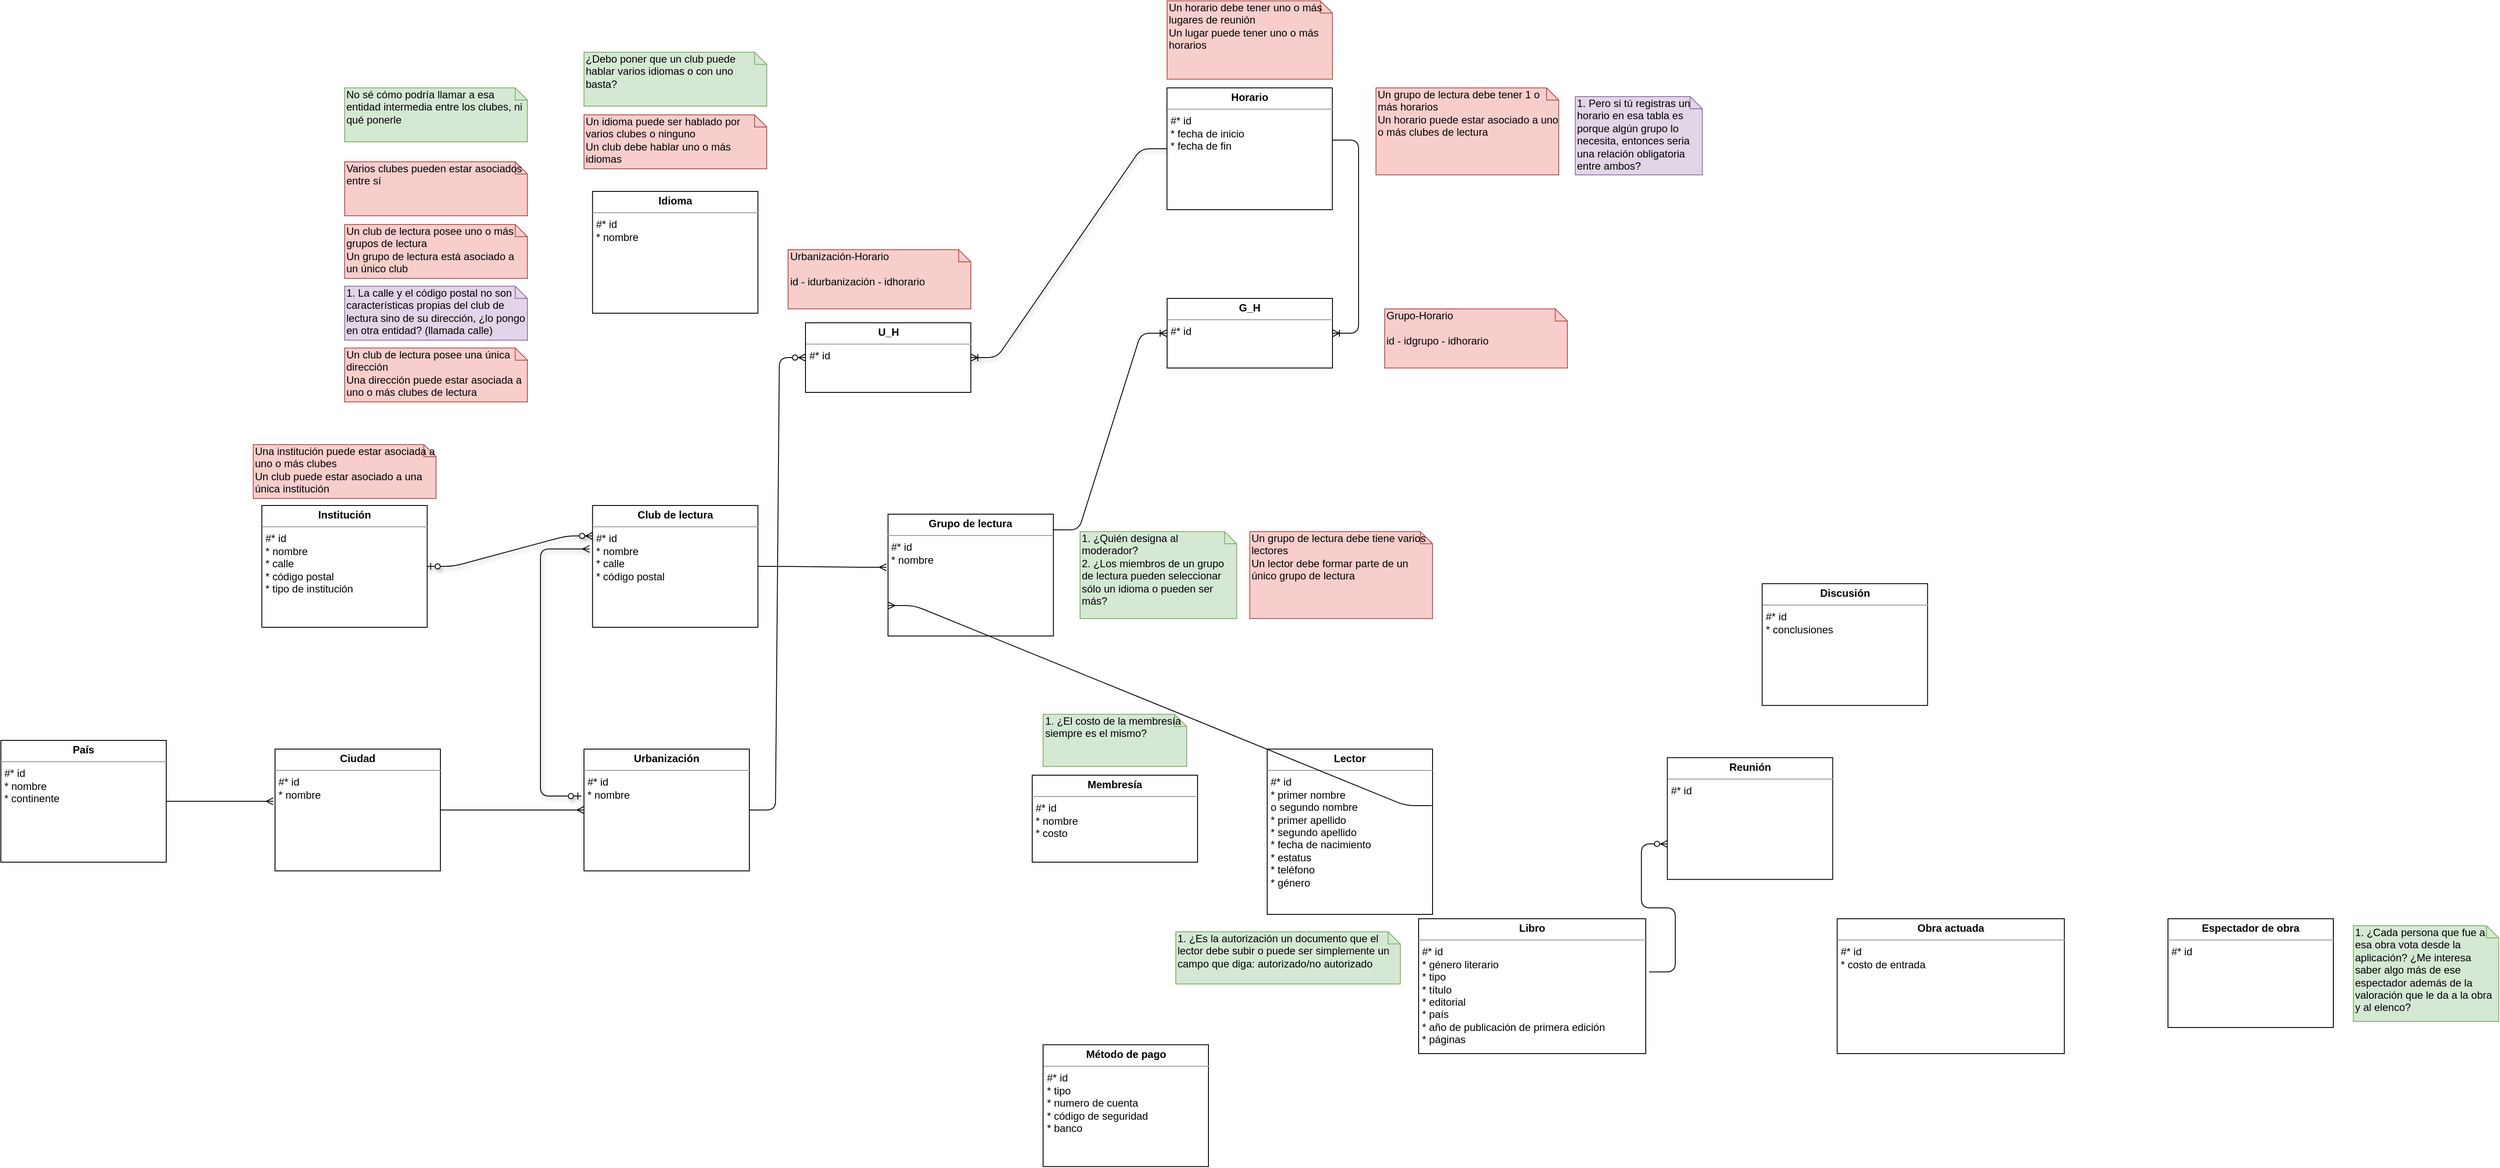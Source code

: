 <mxfile version="12.0.2" type="github" pages="1"><diagram name="Page-1" id="c4acf3e9-155e-7222-9cf6-157b1a14988f"><mxGraphModel dx="1678" dy="1585" grid="1" gridSize="10" guides="1" tooltips="1" connect="1" arrows="1" fold="1" page="1" pageScale="1" pageWidth="850" pageHeight="1100" background="#ffffff" math="0" shadow="0"><root><mxCell id="0"/><mxCell id="1" parent="0"/><mxCell id="5d2195bd80daf111-40" style="edgeStyle=orthogonalEdgeStyle;rounded=0;html=1;dashed=1;labelBackgroundColor=none;startFill=0;endArrow=open;endFill=0;endSize=10;fontFamily=Verdana;fontSize=10;" parent="1" edge="1"><mxGeometry relative="1" as="geometry"><Array as="points"/><mxPoint x="730" y="814" as="sourcePoint"/></mxGeometry></mxCell><mxCell id="5d2195bd80daf111-18" value="&lt;p style=&quot;margin: 0px ; margin-top: 4px ; text-align: center&quot;&gt;&lt;b&gt;Club de lectura&lt;/b&gt;&lt;/p&gt;&lt;hr size=&quot;1&quot;&gt;&lt;p style=&quot;margin: 0px ; margin-left: 4px&quot;&gt;#* id&lt;/p&gt;&lt;p style=&quot;margin: 0px ; margin-left: 4px&quot;&gt;* nombre&lt;/p&gt;&lt;p style=&quot;margin: 0px ; margin-left: 4px&quot;&gt;* calle&lt;/p&gt;&lt;p style=&quot;margin: 0px ; margin-left: 4px&quot;&gt;* código postal&lt;/p&gt;" style="verticalAlign=top;align=left;overflow=fill;fontSize=12;fontFamily=Helvetica;html=1;rounded=0;shadow=0;comic=0;labelBackgroundColor=none;strokeColor=#000000;strokeWidth=1;fillColor=#ffffff;" parent="1" vertex="1"><mxGeometry x="329.833" y="150" width="190" height="140" as="geometry"/></mxCell><mxCell id="GaoOM53GPJayDlljzNZ7-2" value="&lt;p style=&quot;margin: 0px ; margin-top: 4px ; text-align: center&quot;&gt;&lt;b&gt;Libro&lt;/b&gt;&lt;/p&gt;&lt;hr size=&quot;1&quot;&gt;&lt;p style=&quot;margin: 0px ; margin-left: 4px&quot;&gt;#* id&lt;/p&gt;&lt;p style=&quot;margin: 0px ; margin-left: 4px&quot;&gt;* género literario&lt;/p&gt;&lt;p style=&quot;margin: 0px ; margin-left: 4px&quot;&gt;* tipo&lt;/p&gt;&lt;p style=&quot;margin: 0px ; margin-left: 4px&quot;&gt;* título&lt;/p&gt;&lt;p style=&quot;margin: 0px ; margin-left: 4px&quot;&gt;* editorial&lt;/p&gt;&lt;p style=&quot;margin: 0px ; margin-left: 4px&quot;&gt;* país&lt;/p&gt;&lt;p style=&quot;margin: 0px ; margin-left: 4px&quot;&gt;* año de publicación de primera edición&lt;/p&gt;&lt;p style=&quot;margin: 0px ; margin-left: 4px&quot;&gt;* páginas&lt;/p&gt;&lt;p style=&quot;margin: 0px ; margin-left: 4px&quot;&gt;&lt;br&gt;&lt;/p&gt;" style="verticalAlign=top;align=left;overflow=fill;fontSize=12;fontFamily=Helvetica;html=1;rounded=0;shadow=0;comic=0;labelBackgroundColor=none;strokeColor=#000000;strokeWidth=1;fillColor=#ffffff;" parent="1" vertex="1"><mxGeometry x="1279" y="625" width="261" height="155" as="geometry"/></mxCell><mxCell id="GaoOM53GPJayDlljzNZ7-3" value="&lt;p style=&quot;margin: 0px ; margin-top: 4px ; text-align: center&quot;&gt;&lt;b&gt;Reunión&lt;/b&gt;&lt;/p&gt;&lt;hr size=&quot;1&quot;&gt;&lt;p style=&quot;margin: 0px ; margin-left: 4px&quot;&gt;#* id&lt;/p&gt;&lt;p style=&quot;margin: 0px ; margin-left: 4px&quot;&gt;&lt;br&gt;&lt;/p&gt;" style="verticalAlign=top;align=left;overflow=fill;fontSize=12;fontFamily=Helvetica;html=1;rounded=0;shadow=0;comic=0;labelBackgroundColor=none;strokeColor=#000000;strokeWidth=1;fillColor=#ffffff;" parent="1" vertex="1"><mxGeometry x="1564.759" y="439.833" width="190" height="140" as="geometry"/></mxCell><mxCell id="GaoOM53GPJayDlljzNZ7-4" value="&lt;p style=&quot;margin: 0px ; margin-top: 4px ; text-align: center&quot;&gt;&lt;b&gt;Lector&lt;/b&gt;&lt;/p&gt;&lt;hr size=&quot;1&quot;&gt;&lt;p style=&quot;margin: 0px ; margin-left: 4px&quot;&gt;#* id&lt;/p&gt;&lt;p style=&quot;margin: 0px ; margin-left: 4px&quot;&gt;* primer nombre&lt;/p&gt;&lt;p style=&quot;margin: 0px ; margin-left: 4px&quot;&gt;o segundo nombre&lt;/p&gt;&lt;p style=&quot;margin: 0px ; margin-left: 4px&quot;&gt;* primer apellido&lt;/p&gt;&lt;p style=&quot;margin: 0px ; margin-left: 4px&quot;&gt;* segundo apellido&lt;/p&gt;&lt;p style=&quot;margin: 0px ; margin-left: 4px&quot;&gt;* fecha de nacimiento&lt;/p&gt;&lt;p style=&quot;margin: 0px ; margin-left: 4px&quot;&gt;* estatus&lt;/p&gt;&lt;p style=&quot;margin: 0px ; margin-left: 4px&quot;&gt;* teléfono&lt;/p&gt;&lt;p style=&quot;margin: 0px ; margin-left: 4px&quot;&gt;* género&lt;/p&gt;" style="verticalAlign=top;align=left;overflow=fill;fontSize=12;fontFamily=Helvetica;html=1;rounded=0;shadow=0;comic=0;labelBackgroundColor=none;strokeColor=#000000;strokeWidth=1;fillColor=#ffffff;" parent="1" vertex="1"><mxGeometry x="1105" y="430" width="190" height="190" as="geometry"/></mxCell><mxCell id="GaoOM53GPJayDlljzNZ7-5" value="&lt;p style=&quot;margin: 0px ; margin-top: 4px ; text-align: center&quot;&gt;&lt;b&gt;País&lt;/b&gt;&lt;/p&gt;&lt;hr size=&quot;1&quot;&gt;&lt;p style=&quot;margin: 0px ; margin-left: 4px&quot;&gt;#* id&lt;/p&gt;&lt;p style=&quot;margin: 0px ; margin-left: 4px&quot;&gt;* nombre&lt;/p&gt;&lt;p style=&quot;margin: 0px ; margin-left: 4px&quot;&gt;* continente&lt;/p&gt;&lt;p style=&quot;margin: 0px ; margin-left: 4px&quot;&gt;&lt;br&gt;&lt;/p&gt;" style="verticalAlign=top;align=left;overflow=fill;fontSize=12;fontFamily=Helvetica;html=1;rounded=0;shadow=0;comic=0;labelBackgroundColor=none;strokeColor=#000000;strokeWidth=1;fillColor=#ffffff;" parent="1" vertex="1"><mxGeometry x="-350" y="420" width="190" height="140" as="geometry"/></mxCell><mxCell id="GaoOM53GPJayDlljzNZ7-6" value="&lt;p style=&quot;margin: 0px ; margin-top: 4px ; text-align: center&quot;&gt;&lt;b&gt;Ciudad&lt;/b&gt;&lt;/p&gt;&lt;hr size=&quot;1&quot;&gt;&lt;p style=&quot;margin: 0px ; margin-left: 4px&quot;&gt;#* id&lt;/p&gt;&lt;p style=&quot;margin: 0px ; margin-left: 4px&quot;&gt;* nombre&lt;/p&gt;&lt;p style=&quot;margin: 0px ; margin-left: 4px&quot;&gt;&lt;br&gt;&lt;/p&gt;" style="verticalAlign=top;align=left;overflow=fill;fontSize=12;fontFamily=Helvetica;html=1;rounded=0;shadow=0;comic=0;labelBackgroundColor=none;strokeColor=#000000;strokeWidth=1;fillColor=#ffffff;" parent="1" vertex="1"><mxGeometry x="-35" y="430" width="190" height="140" as="geometry"/></mxCell><mxCell id="GaoOM53GPJayDlljzNZ7-7" value="&lt;p style=&quot;margin: 0px ; margin-top: 4px ; text-align: center&quot;&gt;&lt;b&gt;Urbanización&lt;/b&gt;&lt;/p&gt;&lt;hr size=&quot;1&quot;&gt;&lt;p style=&quot;margin: 0px ; margin-left: 4px&quot;&gt;#* id&lt;/p&gt;&lt;p style=&quot;margin: 0px ; margin-left: 4px&quot;&gt;* nombre&lt;/p&gt;&lt;p style=&quot;margin: 0px ; margin-left: 4px&quot;&gt;&lt;br&gt;&lt;/p&gt;" style="verticalAlign=top;align=left;overflow=fill;fontSize=12;fontFamily=Helvetica;html=1;rounded=0;shadow=0;comic=0;labelBackgroundColor=none;strokeColor=#000000;strokeWidth=1;fillColor=#ffffff;" parent="1" vertex="1"><mxGeometry x="320" y="430" width="190" height="140" as="geometry"/></mxCell><mxCell id="GaoOM53GPJayDlljzNZ7-8" value="&lt;p style=&quot;margin: 0px ; margin-top: 4px ; text-align: center&quot;&gt;&lt;b&gt;Grupo de lectura&lt;/b&gt;&lt;/p&gt;&lt;hr size=&quot;1&quot;&gt;&lt;p style=&quot;margin: 0px ; margin-left: 4px&quot;&gt;#* id&lt;/p&gt;&lt;p style=&quot;margin: 0px ; margin-left: 4px&quot;&gt;* nombre&lt;/p&gt;" style="verticalAlign=top;align=left;overflow=fill;fontSize=12;fontFamily=Helvetica;html=1;rounded=0;shadow=0;comic=0;labelBackgroundColor=none;strokeColor=#000000;strokeWidth=1;fillColor=#ffffff;" parent="1" vertex="1"><mxGeometry x="669.333" y="160" width="190" height="140" as="geometry"/></mxCell><mxCell id="GaoOM53GPJayDlljzNZ7-11" value="&lt;p style=&quot;margin: 0px ; margin-top: 4px ; text-align: center&quot;&gt;&lt;b&gt;Horario&lt;/b&gt;&lt;/p&gt;&lt;hr size=&quot;1&quot;&gt;&lt;p style=&quot;margin: 0px ; margin-left: 4px&quot;&gt;#* id&lt;/p&gt;&lt;p style=&quot;margin: 0px ; margin-left: 4px&quot;&gt;* fecha de inicio&lt;/p&gt;&lt;p style=&quot;margin: 0px ; margin-left: 4px&quot;&gt;* fecha de fin&lt;/p&gt;" style="verticalAlign=top;align=left;overflow=fill;fontSize=12;fontFamily=Helvetica;html=1;rounded=0;shadow=0;comic=0;labelBackgroundColor=none;strokeColor=#000000;strokeWidth=1;fillColor=#ffffff;" parent="1" vertex="1"><mxGeometry x="989.833" y="-330" width="190" height="140" as="geometry"/></mxCell><mxCell id="GaoOM53GPJayDlljzNZ7-12" value="&lt;p style=&quot;margin: 0px ; margin-top: 4px ; text-align: center&quot;&gt;&lt;b&gt;Institución&lt;/b&gt;&lt;/p&gt;&lt;hr size=&quot;1&quot;&gt;&lt;p style=&quot;margin: 0px ; margin-left: 4px&quot;&gt;#* id&lt;/p&gt;&lt;p style=&quot;margin: 0px ; margin-left: 4px&quot;&gt;* nombre&lt;/p&gt;&lt;p style=&quot;margin: 0px ; margin-left: 4px&quot;&gt;* calle&lt;/p&gt;&lt;p style=&quot;margin: 0px ; margin-left: 4px&quot;&gt;* código postal&lt;/p&gt;&lt;p style=&quot;margin: 0px ; margin-left: 4px&quot;&gt;* tipo de institución&lt;/p&gt;" style="verticalAlign=top;align=left;overflow=fill;fontSize=12;fontFamily=Helvetica;html=1;rounded=0;shadow=0;comic=0;labelBackgroundColor=none;strokeColor=#000000;strokeWidth=1;fillColor=#ffffff;" parent="1" vertex="1"><mxGeometry x="-50.167" y="150" width="190" height="140" as="geometry"/></mxCell><mxCell id="GaoOM53GPJayDlljzNZ7-13" value="1. ¿Es la autorización un documento que el lector debe subir o puede ser simplemente un campo que diga: autorizado/no autorizado&lt;br&gt;" style="shape=note;whiteSpace=wrap;html=1;size=14;verticalAlign=top;align=left;spacingTop=-6;fillColor=#d5e8d4;strokeColor=#82b366;" parent="1" vertex="1"><mxGeometry x="1000" y="640" width="258" height="60" as="geometry"/></mxCell><mxCell id="GaoOM53GPJayDlljzNZ7-14" value="&lt;p style=&quot;margin: 0px ; margin-top: 4px ; text-align: center&quot;&gt;&lt;b&gt;Método de pago&lt;/b&gt;&lt;/p&gt;&lt;hr size=&quot;1&quot;&gt;&lt;p style=&quot;margin: 0px ; margin-left: 4px&quot;&gt;#* id&lt;/p&gt;&lt;p style=&quot;margin: 0px ; margin-left: 4px&quot;&gt;* tipo&lt;/p&gt;&lt;p style=&quot;margin: 0px ; margin-left: 4px&quot;&gt;* numero de cuenta&lt;/p&gt;&lt;p style=&quot;margin: 0px ; margin-left: 4px&quot;&gt;* código de seguridad&lt;/p&gt;&lt;p style=&quot;margin: 0px ; margin-left: 4px&quot;&gt;* banco&lt;/p&gt;&lt;p style=&quot;margin: 0px ; margin-left: 4px&quot;&gt;&lt;br&gt;&lt;/p&gt;" style="verticalAlign=top;align=left;overflow=fill;fontSize=12;fontFamily=Helvetica;html=1;rounded=0;shadow=0;comic=0;labelBackgroundColor=none;strokeColor=#000000;strokeWidth=1;fillColor=#ffffff;" parent="1" vertex="1"><mxGeometry x="847.5" y="769.833" width="190" height="140" as="geometry"/></mxCell><mxCell id="GaoOM53GPJayDlljzNZ7-15" value="1. ¿Quién designa al moderador?&lt;br&gt;2. ¿Los miembros de un grupo de lectura pueden seleccionar sólo un idioma o pueden ser más?" style="shape=note;whiteSpace=wrap;html=1;size=14;verticalAlign=top;align=left;spacingTop=-6;fillColor=#d5e8d4;strokeColor=#82b366;" parent="1" vertex="1"><mxGeometry x="890" y="180" width="180" height="100" as="geometry"/></mxCell><mxCell id="GaoOM53GPJayDlljzNZ7-16" value="&lt;p style=&quot;margin: 0px ; margin-top: 4px ; text-align: center&quot;&gt;&lt;b&gt;Discusión&lt;/b&gt;&lt;/p&gt;&lt;hr size=&quot;1&quot;&gt;&lt;p style=&quot;margin: 0px ; margin-left: 4px&quot;&gt;#* id&lt;/p&gt;&lt;p style=&quot;margin: 0px ; margin-left: 4px&quot;&gt;* conclusiones&lt;/p&gt;" style="verticalAlign=top;align=left;overflow=fill;fontSize=12;fontFamily=Helvetica;html=1;rounded=0;shadow=0;comic=0;labelBackgroundColor=none;strokeColor=#000000;strokeWidth=1;fillColor=#ffffff;" parent="1" vertex="1"><mxGeometry x="1673.759" y="239.833" width="190" height="140" as="geometry"/></mxCell><mxCell id="GaoOM53GPJayDlljzNZ7-19" value="&lt;p style=&quot;margin: 0px ; margin-top: 4px ; text-align: center&quot;&gt;&lt;b&gt;Obra actuada&lt;/b&gt;&lt;/p&gt;&lt;hr size=&quot;1&quot;&gt;&lt;p style=&quot;margin: 0px ; margin-left: 4px&quot;&gt;#* id&lt;/p&gt;&lt;p style=&quot;margin: 0px ; margin-left: 4px&quot;&gt;* costo de entrada&lt;/p&gt;&lt;p style=&quot;margin: 0px ; margin-left: 4px&quot;&gt;&lt;br&gt;&lt;/p&gt;&lt;p style=&quot;margin: 0px ; margin-left: 4px&quot;&gt;&lt;br&gt;&lt;/p&gt;" style="verticalAlign=top;align=left;overflow=fill;fontSize=12;fontFamily=Helvetica;html=1;rounded=0;shadow=0;comic=0;labelBackgroundColor=none;strokeColor=#000000;strokeWidth=1;fillColor=#ffffff;" parent="1" vertex="1"><mxGeometry x="1759.907" y="625" width="261" height="155" as="geometry"/></mxCell><mxCell id="GaoOM53GPJayDlljzNZ7-25" value="&lt;p style=&quot;margin: 0px ; margin-top: 4px ; text-align: center&quot;&gt;&lt;b&gt;Espectador de obra&lt;/b&gt;&lt;/p&gt;&lt;hr size=&quot;1&quot;&gt;&lt;p style=&quot;margin: 0px ; margin-left: 4px&quot;&gt;#* id&lt;/p&gt;&lt;p style=&quot;margin: 0px ; margin-left: 4px&quot;&gt;&lt;br&gt;&lt;/p&gt;&lt;p style=&quot;margin: 0px ; margin-left: 4px&quot;&gt;&lt;br&gt;&lt;/p&gt;" style="verticalAlign=top;align=left;overflow=fill;fontSize=12;fontFamily=Helvetica;html=1;rounded=0;shadow=0;comic=0;labelBackgroundColor=none;strokeColor=#000000;strokeWidth=1;fillColor=#ffffff;" parent="1" vertex="1"><mxGeometry x="2140" y="625" width="190" height="125" as="geometry"/></mxCell><mxCell id="GaoOM53GPJayDlljzNZ7-26" value="1. ¿Cada persona que fue a esa obra vota desde la aplicación? ¿Me interesa saber algo más de ese espectador además de la valoración que le da a la obra y al elenco?" style="shape=note;whiteSpace=wrap;html=1;size=14;verticalAlign=top;align=left;spacingTop=-6;fillColor=#d5e8d4;strokeColor=#82b366;" parent="1" vertex="1"><mxGeometry x="2353" y="633" width="167" height="110" as="geometry"/></mxCell><mxCell id="NYm5OFHA9MfReBV2QzDi-1" value="Un club de lectura posee una única dirección&lt;br&gt;Una dirección puede estar asociada a uno o más clubes de lectura" style="shape=note;whiteSpace=wrap;html=1;size=14;verticalAlign=top;align=left;spacingTop=-6;fillColor=#f8cecc;strokeColor=#b85450;" vertex="1" parent="1"><mxGeometry x="45" y="-31" width="210" height="62" as="geometry"/></mxCell><mxCell id="NYm5OFHA9MfReBV2QzDi-2" value="1. La calle y el código postal no son características propias del club de lectura sino de su dirección, ¿lo pongo en otra entidad? (llamada calle)" style="shape=note;whiteSpace=wrap;html=1;size=14;verticalAlign=top;align=left;spacingTop=-6;fillColor=#e1d5e7;strokeColor=#9673a6;" vertex="1" parent="1"><mxGeometry x="45" y="-102" width="210" height="62" as="geometry"/></mxCell><mxCell id="NYm5OFHA9MfReBV2QzDi-10" value="" style="fontSize=12;html=1;endArrow=ERmany;startArrow=ERzeroToOne;entryX=-0.018;entryY=0.357;entryDx=0;entryDy=0;entryPerimeter=0;exitX=-0.016;exitY=0.386;exitDx=0;exitDy=0;exitPerimeter=0;shadow=1;edgeStyle=elbowEdgeStyle;endFill=0;" edge="1" parent="1" source="GaoOM53GPJayDlljzNZ7-7" target="5d2195bd80daf111-18"><mxGeometry width="100" height="100" relative="1" as="geometry"><mxPoint x="220" y="420" as="sourcePoint"/><mxPoint x="659.5" y="130" as="targetPoint"/><Array as="points"><mxPoint x="270" y="310"/><mxPoint x="326" y="380"/><mxPoint x="300" y="310"/></Array></mxGeometry></mxCell><mxCell id="NYm5OFHA9MfReBV2QzDi-11" value="" style="edgeStyle=entityRelationEdgeStyle;fontSize=12;html=1;endArrow=ERmany;entryX=0;entryY=0.5;entryDx=0;entryDy=0;exitX=1;exitY=0.5;exitDx=0;exitDy=0;endFill=0;" edge="1" parent="1" source="GaoOM53GPJayDlljzNZ7-6" target="GaoOM53GPJayDlljzNZ7-7"><mxGeometry width="100" height="100" relative="1" as="geometry"><mxPoint x="561" y="533" as="sourcePoint"/><mxPoint x="661" y="433" as="targetPoint"/></mxGeometry></mxCell><mxCell id="NYm5OFHA9MfReBV2QzDi-12" value="" style="edgeStyle=entityRelationEdgeStyle;fontSize=12;html=1;endArrow=ERmany;entryX=-0.011;entryY=0.429;entryDx=0;entryDy=0;exitX=1;exitY=0.5;exitDx=0;exitDy=0;entryPerimeter=0;endFill=0;" edge="1" parent="1" source="GaoOM53GPJayDlljzNZ7-5" target="GaoOM53GPJayDlljzNZ7-6"><mxGeometry width="100" height="100" relative="1" as="geometry"><mxPoint x="270" y="490" as="sourcePoint"/><mxPoint x="370" y="490" as="targetPoint"/></mxGeometry></mxCell><mxCell id="NYm5OFHA9MfReBV2QzDi-13" value="Un club de lectura posee uno o más grupos de lectura&lt;br&gt;Un grupo de lectura está asociado a un único club" style="shape=note;whiteSpace=wrap;html=1;size=14;verticalAlign=top;align=left;spacingTop=-6;fillColor=#f8cecc;strokeColor=#b85450;" vertex="1" parent="1"><mxGeometry x="45" y="-173" width="210" height="62" as="geometry"/></mxCell><mxCell id="NYm5OFHA9MfReBV2QzDi-16" value="" style="edgeStyle=entityRelationEdgeStyle;fontSize=12;html=1;endArrow=ERmany;entryX=-0.01;entryY=0.436;entryDx=0;entryDy=0;exitX=1;exitY=0.5;exitDx=0;exitDy=0;entryPerimeter=0;endFill=0;" edge="1" parent="1" source="5d2195bd80daf111-18" target="GaoOM53GPJayDlljzNZ7-8"><mxGeometry width="100" height="100" relative="1" as="geometry"><mxPoint x="849.5" y="170" as="sourcePoint"/><mxPoint x="949.5" y="170" as="targetPoint"/></mxGeometry></mxCell><mxCell id="NYm5OFHA9MfReBV2QzDi-17" value="Un grupo de lectura debe tiene varios lectores&lt;br&gt;Un lector debe formar parte de un único grupo de lectura" style="shape=note;whiteSpace=wrap;html=1;size=14;verticalAlign=top;align=left;spacingTop=-6;fillColor=#f8cecc;strokeColor=#b85450;" vertex="1" parent="1"><mxGeometry x="1085" y="180" width="210" height="100" as="geometry"/></mxCell><mxCell id="NYm5OFHA9MfReBV2QzDi-18" value="" style="edgeStyle=entityRelationEdgeStyle;fontSize=12;html=1;endArrow=ERmany;entryX=0;entryY=0.75;entryDx=0;entryDy=0;exitX=0.995;exitY=0.342;exitDx=0;exitDy=0;exitPerimeter=0;endFill=0;" edge="1" parent="1" source="GaoOM53GPJayDlljzNZ7-4" target="GaoOM53GPJayDlljzNZ7-8"><mxGeometry width="100" height="100" relative="1" as="geometry"><mxPoint x="851.5" y="190" as="sourcePoint"/><mxPoint x="990" y="191" as="targetPoint"/></mxGeometry></mxCell><mxCell id="NYm5OFHA9MfReBV2QzDi-19" value="Un grupo de lectura debe tener 1 o más horarios&lt;br&gt;Un horario puede estar asociado a uno o más clubes de lectura" style="shape=note;whiteSpace=wrap;html=1;size=14;verticalAlign=top;align=left;spacingTop=-6;fillColor=#f8cecc;strokeColor=#b85450;" vertex="1" parent="1"><mxGeometry x="1230" y="-330" width="210" height="100" as="geometry"/></mxCell><mxCell id="NYm5OFHA9MfReBV2QzDi-20" value="1. Pero si tú registras un horario en esa tabla es porque algún grupo lo necesita, entonces seria una relación obligatoria entre ambos?" style="shape=note;whiteSpace=wrap;html=1;size=14;verticalAlign=top;align=left;spacingTop=-6;fillColor=#e1d5e7;strokeColor=#9673a6;" vertex="1" parent="1"><mxGeometry x="1459" y="-320" width="146" height="90" as="geometry"/></mxCell><mxCell id="NYm5OFHA9MfReBV2QzDi-21" value="&lt;p style=&quot;margin: 0px ; margin-top: 4px ; text-align: center&quot;&gt;&lt;b&gt;G_H&lt;/b&gt;&lt;/p&gt;&lt;hr size=&quot;1&quot;&gt;&lt;p style=&quot;margin: 0px ; margin-left: 4px&quot;&gt;#* id&lt;/p&gt;" style="verticalAlign=top;align=left;overflow=fill;fontSize=12;fontFamily=Helvetica;html=1;rounded=0;shadow=0;comic=0;labelBackgroundColor=none;strokeColor=#000000;strokeWidth=1;fillColor=#ffffff;" vertex="1" parent="1"><mxGeometry x="990" y="-88" width="190" height="80" as="geometry"/></mxCell><mxCell id="NYm5OFHA9MfReBV2QzDi-22" value="Grupo-Horario&lt;br&gt;&lt;br&gt;id - idgrupo - idhorario" style="shape=note;whiteSpace=wrap;html=1;size=14;verticalAlign=top;align=left;spacingTop=-6;fillColor=#f8cecc;strokeColor=#b85450;" vertex="1" parent="1"><mxGeometry x="1240" y="-76" width="210" height="68" as="geometry"/></mxCell><mxCell id="NYm5OFHA9MfReBV2QzDi-23" value="" style="edgeStyle=entityRelationEdgeStyle;fontSize=12;html=1;endArrow=ERoneToMany;entryX=0;entryY=0.5;entryDx=0;entryDy=0;exitX=0.996;exitY=0.129;exitDx=0;exitDy=0;exitPerimeter=0;" edge="1" parent="1" source="GaoOM53GPJayDlljzNZ7-8" target="NYm5OFHA9MfReBV2QzDi-21"><mxGeometry width="100" height="100" relative="1" as="geometry"><mxPoint x="859.5" y="180" as="sourcePoint"/><mxPoint x="998" y="181" as="targetPoint"/></mxGeometry></mxCell><mxCell id="NYm5OFHA9MfReBV2QzDi-26" value="" style="edgeStyle=entityRelationEdgeStyle;fontSize=12;html=1;endArrow=ERoneToMany;" edge="1" parent="1" target="NYm5OFHA9MfReBV2QzDi-21"><mxGeometry width="100" height="100" relative="1" as="geometry"><mxPoint x="1180" y="-270" as="sourcePoint"/><mxPoint x="1000" y="-38" as="targetPoint"/></mxGeometry></mxCell><mxCell id="NYm5OFHA9MfReBV2QzDi-27" value="Un horario debe tener uno o más lugares de reunión&lt;br&gt;Un lugar puede tener uno o más horarios" style="shape=note;whiteSpace=wrap;html=1;size=14;verticalAlign=top;align=left;spacingTop=-6;fillColor=#f8cecc;strokeColor=#b85450;" vertex="1" parent="1"><mxGeometry x="990" y="-430" width="190" height="90" as="geometry"/></mxCell><mxCell id="NYm5OFHA9MfReBV2QzDi-29" value="&lt;p style=&quot;margin: 0px ; margin-top: 4px ; text-align: center&quot;&gt;&lt;b&gt;U_H&lt;/b&gt;&lt;/p&gt;&lt;hr size=&quot;1&quot;&gt;&lt;p style=&quot;margin: 0px ; margin-left: 4px&quot;&gt;#* id&lt;/p&gt;" style="verticalAlign=top;align=left;overflow=fill;fontSize=12;fontFamily=Helvetica;html=1;rounded=0;shadow=0;comic=0;labelBackgroundColor=none;strokeColor=#000000;strokeWidth=1;fillColor=#ffffff;" vertex="1" parent="1"><mxGeometry x="574.5" y="-60" width="190" height="80" as="geometry"/></mxCell><mxCell id="NYm5OFHA9MfReBV2QzDi-30" value="Urbanización-Horario&lt;br&gt;&lt;br&gt;id - idurbanización - idhorario" style="shape=note;whiteSpace=wrap;html=1;size=14;verticalAlign=top;align=left;spacingTop=-6;fillColor=#f8cecc;strokeColor=#b85450;" vertex="1" parent="1"><mxGeometry x="554.5" y="-144" width="210" height="68" as="geometry"/></mxCell><mxCell id="NYm5OFHA9MfReBV2QzDi-31" value="" style="edgeStyle=entityRelationEdgeStyle;fontSize=12;html=1;endArrow=ERzeroToMany;startArrow=none;entryX=0;entryY=0.5;entryDx=0;entryDy=0;exitX=1;exitY=0.5;exitDx=0;exitDy=0;startFill=0;" edge="1" parent="1" source="GaoOM53GPJayDlljzNZ7-7" target="NYm5OFHA9MfReBV2QzDi-29"><mxGeometry width="100" height="100" relative="1" as="geometry"><mxPoint x="540" y="530" as="sourcePoint"/><mxPoint x="660" y="-275" as="targetPoint"/></mxGeometry></mxCell><mxCell id="NYm5OFHA9MfReBV2QzDi-32" value="" style="edgeStyle=entityRelationEdgeStyle;fontSize=12;html=1;endArrow=none;shadow=1;startArrow=ERoneToMany;startFill=0;endFill=0;exitX=1;exitY=0.5;exitDx=0;exitDy=0;entryX=0;entryY=0.5;entryDx=0;entryDy=0;" edge="1" parent="1" source="NYm5OFHA9MfReBV2QzDi-29" target="GaoOM53GPJayDlljzNZ7-11"><mxGeometry width="100" height="100" relative="1" as="geometry"><mxPoint x="800" y="-160" as="sourcePoint"/><mxPoint x="900" y="-260" as="targetPoint"/></mxGeometry></mxCell><mxCell id="NYm5OFHA9MfReBV2QzDi-33" value="Una institución puede estar asociada a uno o más clubes&lt;br&gt;Un club puede estar asociado a una única institución" style="shape=note;whiteSpace=wrap;html=1;size=14;verticalAlign=top;align=left;spacingTop=-6;fillColor=#f8cecc;strokeColor=#b85450;" vertex="1" parent="1"><mxGeometry x="-60" y="80" width="210" height="62" as="geometry"/></mxCell><mxCell id="NYm5OFHA9MfReBV2QzDi-34" value="" style="edgeStyle=entityRelationEdgeStyle;fontSize=12;html=1;endArrow=ERzeroToMany;startArrow=ERzeroToOne;shadow=1;entryX=0;entryY=0.25;entryDx=0;entryDy=0;exitX=1;exitY=0.5;exitDx=0;exitDy=0;" edge="1" parent="1" source="GaoOM53GPJayDlljzNZ7-12" target="5d2195bd80daf111-18"><mxGeometry width="100" height="100" relative="1" as="geometry"><mxPoint x="140" y="250" as="sourcePoint"/><mxPoint x="240" y="150" as="targetPoint"/></mxGeometry></mxCell><mxCell id="NYm5OFHA9MfReBV2QzDi-35" value="Varios clubes pueden estar asociados entre sí" style="shape=note;whiteSpace=wrap;html=1;size=14;verticalAlign=top;align=left;spacingTop=-6;fillColor=#f8cecc;strokeColor=#b85450;" vertex="1" parent="1"><mxGeometry x="45" y="-245" width="210" height="62" as="geometry"/></mxCell><mxCell id="NYm5OFHA9MfReBV2QzDi-36" value="No sé cómo podría llamar a esa entidad intermedia entre los clubes, ni qué ponerle" style="shape=note;whiteSpace=wrap;html=1;size=14;verticalAlign=top;align=left;spacingTop=-6;fillColor=#d5e8d4;strokeColor=#82b366;" vertex="1" parent="1"><mxGeometry x="45" y="-330" width="210" height="62" as="geometry"/></mxCell><mxCell id="NYm5OFHA9MfReBV2QzDi-37" value="&lt;p style=&quot;margin: 0px ; margin-top: 4px ; text-align: center&quot;&gt;&lt;b&gt;Idioma&lt;/b&gt;&lt;/p&gt;&lt;hr size=&quot;1&quot;&gt;&lt;p style=&quot;margin: 0px ; margin-left: 4px&quot;&gt;#* id&lt;/p&gt;&lt;p style=&quot;margin: 0px ; margin-left: 4px&quot;&gt;* nombre&lt;/p&gt;" style="verticalAlign=top;align=left;overflow=fill;fontSize=12;fontFamily=Helvetica;html=1;rounded=0;shadow=0;comic=0;labelBackgroundColor=none;strokeColor=#000000;strokeWidth=1;fillColor=#ffffff;" vertex="1" parent="1"><mxGeometry x="329.833" y="-211" width="190" height="140" as="geometry"/></mxCell><mxCell id="NYm5OFHA9MfReBV2QzDi-38" value="Un idioma puede ser hablado por varios clubes o ninguno&lt;br&gt;Un club debe hablar uno o más idiomas" style="shape=note;whiteSpace=wrap;html=1;size=14;verticalAlign=top;align=left;spacingTop=-6;fillColor=#f8cecc;strokeColor=#b85450;" vertex="1" parent="1"><mxGeometry x="320" y="-299" width="210" height="62" as="geometry"/></mxCell><mxCell id="NYm5OFHA9MfReBV2QzDi-39" value="¿Debo poner que un club puede hablar varios idiomas o con uno basta?" style="shape=note;whiteSpace=wrap;html=1;size=14;verticalAlign=top;align=left;spacingTop=-6;fillColor=#d5e8d4;strokeColor=#82b366;" vertex="1" parent="1"><mxGeometry x="320" y="-371" width="210" height="62" as="geometry"/></mxCell><mxCell id="NYm5OFHA9MfReBV2QzDi-40" value="&lt;p style=&quot;margin: 0px ; margin-top: 4px ; text-align: center&quot;&gt;&lt;b&gt;Membresía&lt;/b&gt;&lt;/p&gt;&lt;hr size=&quot;1&quot;&gt;&lt;p style=&quot;margin: 0px ; margin-left: 4px&quot;&gt;#* id&lt;/p&gt;&lt;p style=&quot;margin: 0px ; margin-left: 4px&quot;&gt;* nombre&lt;/p&gt;&lt;p style=&quot;margin: 0px ; margin-left: 4px&quot;&gt;* costo&lt;/p&gt;" style="verticalAlign=top;align=left;overflow=fill;fontSize=12;fontFamily=Helvetica;html=1;rounded=0;shadow=0;comic=0;labelBackgroundColor=none;strokeColor=#000000;strokeWidth=1;fillColor=#ffffff;" vertex="1" parent="1"><mxGeometry x="835" y="460" width="190" height="100" as="geometry"/></mxCell><mxCell id="NYm5OFHA9MfReBV2QzDi-41" value="1. ¿El costo de la membresía siempre es el mismo?" style="shape=note;whiteSpace=wrap;html=1;size=14;verticalAlign=top;align=left;spacingTop=-6;fillColor=#d5e8d4;strokeColor=#82b366;" vertex="1" parent="1"><mxGeometry x="847.5" y="390" width="165" height="60" as="geometry"/></mxCell><mxCell id="NYm5OFHA9MfReBV2QzDi-45" value="" style="edgeStyle=entityRelationEdgeStyle;fontSize=12;html=1;endArrow=ERzeroToMany;entryX=0.001;entryY=0.708;entryDx=0;entryDy=0;exitX=1.015;exitY=0.394;exitDx=0;exitDy=0;entryPerimeter=0;endFill=1;startArrow=none;startFill=0;exitPerimeter=0;" edge="1" parent="1" source="GaoOM53GPJayDlljzNZ7-2" target="GaoOM53GPJayDlljzNZ7-3"><mxGeometry width="100" height="100" relative="1" as="geometry"><mxPoint x="1295" y="540" as="sourcePoint"/><mxPoint x="1442" y="541" as="targetPoint"/></mxGeometry></mxCell></root></mxGraphModel></diagram></mxfile>